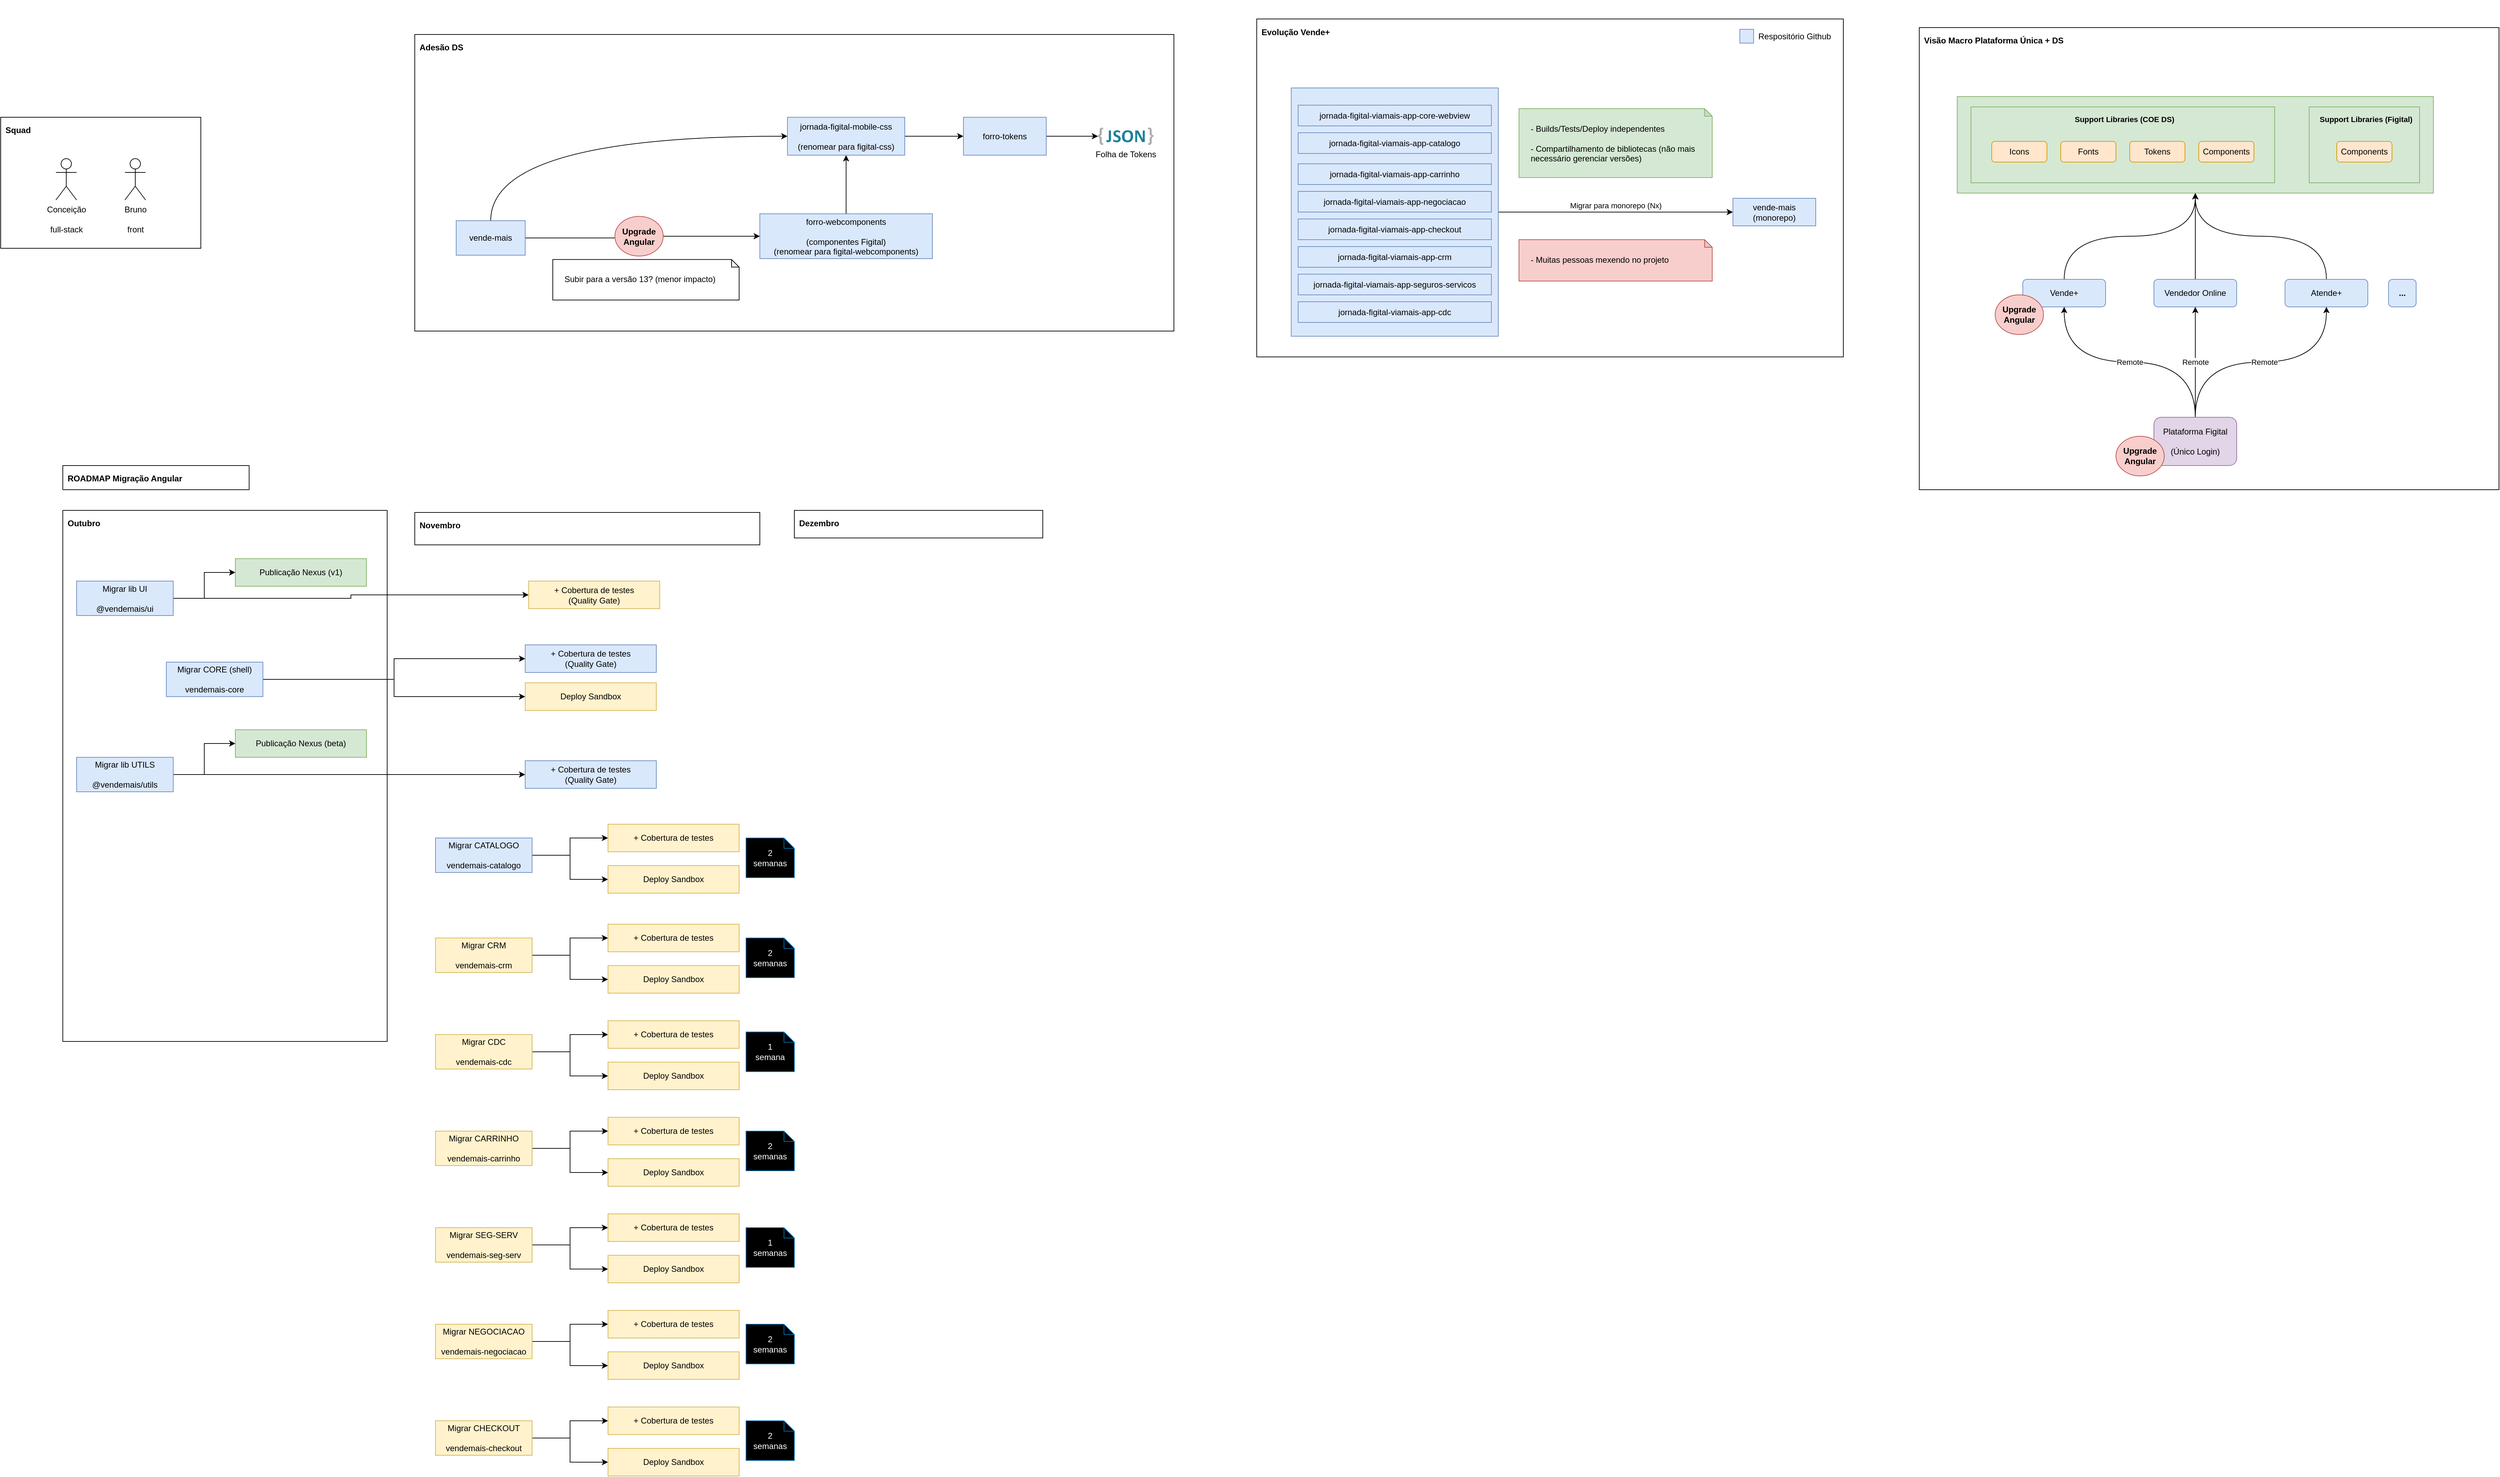 <mxfile version="24.8.3">
  <diagram name="Page-1" id="xi7shshmRlHFJgEPUB2y">
    <mxGraphModel dx="2201" dy="1264" grid="1" gridSize="10" guides="1" tooltips="1" connect="1" arrows="1" fold="1" page="1" pageScale="1" pageWidth="3300" pageHeight="2339" math="0" shadow="0">
      <root>
        <mxCell id="0" />
        <mxCell id="1" parent="0" />
        <mxCell id="oD3bgYSZx1_EezM_nqmY-3" value="Novembro" style="rounded=0;whiteSpace=wrap;html=1;align=left;verticalAlign=top;spacingLeft=5;spacingTop=5;fontStyle=1" vertex="1" parent="1">
          <mxGeometry x="680" y="753" width="500" height="47" as="geometry" />
        </mxCell>
        <mxCell id="oD3bgYSZx1_EezM_nqmY-5" value="Outubro" style="rounded=0;whiteSpace=wrap;html=1;align=left;verticalAlign=top;spacingLeft=5;spacingTop=5;fontStyle=1" vertex="1" parent="1">
          <mxGeometry x="170" y="750" width="470" height="770" as="geometry" />
        </mxCell>
        <mxCell id="uVXglK_rULCIlqvBaK8J-3" value="Squad" style="rounded=0;whiteSpace=wrap;html=1;align=left;verticalAlign=top;spacingLeft=5;spacingTop=5;fontStyle=1" parent="1" vertex="1">
          <mxGeometry x="80" y="180" width="290" height="190" as="geometry" />
        </mxCell>
        <mxCell id="rnujehfUw2kupq6HyYBV-32" value="Evolução Vende+" style="rounded=0;whiteSpace=wrap;html=1;align=left;verticalAlign=top;spacingLeft=5;spacingTop=5;fontStyle=1" parent="1" vertex="1">
          <mxGeometry x="1900" y="37.5" width="850" height="490" as="geometry" />
        </mxCell>
        <mxCell id="rnujehfUw2kupq6HyYBV-54" value="Migrar para monorepo (Nx)" style="edgeStyle=orthogonalEdgeStyle;rounded=0;orthogonalLoop=1;jettySize=auto;html=1;entryX=0;entryY=0.5;entryDx=0;entryDy=0;" parent="1" source="rnujehfUw2kupq6HyYBV-53" target="rnujehfUw2kupq6HyYBV-44" edge="1">
          <mxGeometry y="10" relative="1" as="geometry">
            <mxPoint as="offset" />
          </mxGeometry>
        </mxCell>
        <mxCell id="rnujehfUw2kupq6HyYBV-53" value="" style="rounded=0;whiteSpace=wrap;html=1;align=left;verticalAlign=top;spacingLeft=5;spacingTop=5;fontStyle=1;fillColor=#dae8fc;strokeColor=#6c8ebf;" parent="1" vertex="1">
          <mxGeometry x="1950" y="137.5" width="300" height="360" as="geometry" />
        </mxCell>
        <mxCell id="rnujehfUw2kupq6HyYBV-2" value="Visão Macro Plataforma Única + DS" style="rounded=0;whiteSpace=wrap;html=1;align=left;verticalAlign=top;spacingLeft=5;spacingTop=5;fontStyle=1" parent="1" vertex="1">
          <mxGeometry x="2860" y="50" width="840" height="670" as="geometry" />
        </mxCell>
        <mxCell id="rnujehfUw2kupq6HyYBV-27" value="" style="rounded=0;whiteSpace=wrap;html=1;align=left;verticalAlign=top;spacingLeft=5;spacingTop=5;fontStyle=1;fillColor=#d5e8d4;strokeColor=#82b366;" parent="1" vertex="1">
          <mxGeometry x="2915" y="150" width="690" height="140" as="geometry" />
        </mxCell>
        <mxCell id="rnujehfUw2kupq6HyYBV-28" style="edgeStyle=orthogonalEdgeStyle;rounded=0;orthogonalLoop=1;jettySize=auto;html=1;entryX=0.5;entryY=1;entryDx=0;entryDy=0;curved=1;" parent="1" source="rnujehfUw2kupq6HyYBV-3" target="rnujehfUw2kupq6HyYBV-27" edge="1">
          <mxGeometry relative="1" as="geometry" />
        </mxCell>
        <mxCell id="rnujehfUw2kupq6HyYBV-3" value="Vende+" style="rounded=1;whiteSpace=wrap;html=1;fillColor=#dae8fc;strokeColor=#6c8ebf;" parent="1" vertex="1">
          <mxGeometry x="3010" y="415" width="120" height="40" as="geometry" />
        </mxCell>
        <mxCell id="rnujehfUw2kupq6HyYBV-29" style="edgeStyle=orthogonalEdgeStyle;rounded=0;orthogonalLoop=1;jettySize=auto;html=1;curved=1;entryX=0.5;entryY=1;entryDx=0;entryDy=0;" parent="1" source="rnujehfUw2kupq6HyYBV-4" target="rnujehfUw2kupq6HyYBV-27" edge="1">
          <mxGeometry relative="1" as="geometry">
            <mxPoint x="3260" y="295" as="targetPoint" />
          </mxGeometry>
        </mxCell>
        <mxCell id="rnujehfUw2kupq6HyYBV-4" value="Vendedor Online" style="rounded=1;whiteSpace=wrap;html=1;fillColor=#dae8fc;strokeColor=#6c8ebf;" parent="1" vertex="1">
          <mxGeometry x="3200" y="415" width="120" height="40" as="geometry" />
        </mxCell>
        <mxCell id="rnujehfUw2kupq6HyYBV-30" style="edgeStyle=orthogonalEdgeStyle;rounded=0;orthogonalLoop=1;jettySize=auto;html=1;entryX=0.5;entryY=1;entryDx=0;entryDy=0;curved=1;" parent="1" source="rnujehfUw2kupq6HyYBV-5" target="rnujehfUw2kupq6HyYBV-27" edge="1">
          <mxGeometry relative="1" as="geometry" />
        </mxCell>
        <mxCell id="rnujehfUw2kupq6HyYBV-5" value="Atende+" style="rounded=1;whiteSpace=wrap;html=1;fillColor=#dae8fc;strokeColor=#6c8ebf;" parent="1" vertex="1">
          <mxGeometry x="3390" y="415" width="120" height="40" as="geometry" />
        </mxCell>
        <mxCell id="rnujehfUw2kupq6HyYBV-6" value="Support Libraries (COE DS)" style="rounded=0;whiteSpace=wrap;html=1;align=center;verticalAlign=top;spacingLeft=5;spacingTop=5;fillColor=#d5e8d4;strokeColor=#82b366;fontStyle=1;fontSize=11;" parent="1" vertex="1">
          <mxGeometry x="2935" y="165" width="440" height="110" as="geometry" />
        </mxCell>
        <mxCell id="rnujehfUw2kupq6HyYBV-7" value="Icons" style="rounded=1;whiteSpace=wrap;html=1;fillColor=#ffe6cc;strokeColor=#d79b00;align=center;" parent="1" vertex="1">
          <mxGeometry x="2965" y="215" width="80" height="30" as="geometry" />
        </mxCell>
        <mxCell id="rnujehfUw2kupq6HyYBV-8" value="Fonts" style="rounded=1;whiteSpace=wrap;html=1;fillColor=#ffe6cc;strokeColor=#d79b00;align=center;" parent="1" vertex="1">
          <mxGeometry x="3065" y="215" width="80" height="30" as="geometry" />
        </mxCell>
        <mxCell id="rnujehfUw2kupq6HyYBV-10" value="Tokens" style="rounded=1;whiteSpace=wrap;html=1;fillColor=#ffe6cc;strokeColor=#d79b00;align=center;" parent="1" vertex="1">
          <mxGeometry x="3165" y="215" width="80" height="30" as="geometry" />
        </mxCell>
        <mxCell id="rnujehfUw2kupq6HyYBV-11" value="Components" style="rounded=1;whiteSpace=wrap;html=1;fillColor=#ffe6cc;strokeColor=#d79b00;align=center;" parent="1" vertex="1">
          <mxGeometry x="3265" y="215" width="80" height="30" as="geometry" />
        </mxCell>
        <mxCell id="rnujehfUw2kupq6HyYBV-17" value="Remote" style="edgeStyle=orthogonalEdgeStyle;rounded=0;orthogonalLoop=1;jettySize=auto;html=1;curved=1;exitX=0.5;exitY=0;exitDx=0;exitDy=0;" parent="1" source="rnujehfUw2kupq6HyYBV-14" target="rnujehfUw2kupq6HyYBV-3" edge="1">
          <mxGeometry relative="1" as="geometry" />
        </mxCell>
        <mxCell id="rnujehfUw2kupq6HyYBV-18" value="Remote" style="edgeStyle=orthogonalEdgeStyle;rounded=0;orthogonalLoop=1;jettySize=auto;html=1;entryX=0.5;entryY=1;entryDx=0;entryDy=0;" parent="1" source="rnujehfUw2kupq6HyYBV-14" target="rnujehfUw2kupq6HyYBV-4" edge="1">
          <mxGeometry relative="1" as="geometry" />
        </mxCell>
        <mxCell id="rnujehfUw2kupq6HyYBV-19" value="Remote" style="edgeStyle=orthogonalEdgeStyle;rounded=0;orthogonalLoop=1;jettySize=auto;html=1;entryX=0.5;entryY=1;entryDx=0;entryDy=0;curved=1;exitX=0.5;exitY=0;exitDx=0;exitDy=0;" parent="1" source="rnujehfUw2kupq6HyYBV-14" target="rnujehfUw2kupq6HyYBV-5" edge="1">
          <mxGeometry x="0.025" relative="1" as="geometry">
            <mxPoint as="offset" />
          </mxGeometry>
        </mxCell>
        <mxCell id="rnujehfUw2kupq6HyYBV-14" value="Plataforma Figital&lt;br&gt;&lt;br&gt;(Único Login)" style="rounded=1;whiteSpace=wrap;html=1;fillColor=#e1d5e7;strokeColor=#9673a6;" parent="1" vertex="1">
          <mxGeometry x="3200" y="615" width="120" height="70" as="geometry" />
        </mxCell>
        <mxCell id="rnujehfUw2kupq6HyYBV-20" value="Support Libraries (Figital)" style="rounded=0;whiteSpace=wrap;html=1;align=center;verticalAlign=top;spacingLeft=5;spacingTop=5;fillColor=#d5e8d4;strokeColor=#82b366;fontStyle=1;fontSize=11;" parent="1" vertex="1">
          <mxGeometry x="3425" y="165" width="160" height="110" as="geometry" />
        </mxCell>
        <mxCell id="rnujehfUw2kupq6HyYBV-24" value="Components" style="rounded=1;whiteSpace=wrap;html=1;fillColor=#ffe6cc;strokeColor=#d79b00;align=center;" parent="1" vertex="1">
          <mxGeometry x="3465" y="215" width="80" height="30" as="geometry" />
        </mxCell>
        <mxCell id="rnujehfUw2kupq6HyYBV-31" value="..." style="rounded=1;whiteSpace=wrap;html=1;fillColor=#dae8fc;strokeColor=#6c8ebf;fontStyle=1" parent="1" vertex="1">
          <mxGeometry x="3540" y="415" width="40" height="40" as="geometry" />
        </mxCell>
        <mxCell id="rnujehfUw2kupq6HyYBV-33" value="jornada-figital-viamais-app-core-webview" style="whiteSpace=wrap;html=1;fillColor=#dae8fc;strokeColor=#6c8ebf;" parent="1" vertex="1">
          <mxGeometry x="1960" y="162.5" width="280" height="30" as="geometry" />
        </mxCell>
        <mxCell id="rnujehfUw2kupq6HyYBV-34" value="jornada-figital-viamais-app-catalogo" style="whiteSpace=wrap;html=1;fillColor=#dae8fc;strokeColor=#6c8ebf;" parent="1" vertex="1">
          <mxGeometry x="1960" y="202.5" width="280" height="30" as="geometry" />
        </mxCell>
        <mxCell id="rnujehfUw2kupq6HyYBV-35" value="jornada-figital-viamais-app-carrinho" style="whiteSpace=wrap;html=1;fillColor=#dae8fc;strokeColor=#6c8ebf;" parent="1" vertex="1">
          <mxGeometry x="1960" y="247.5" width="280" height="30" as="geometry" />
        </mxCell>
        <mxCell id="rnujehfUw2kupq6HyYBV-37" value="jornada-figital-viamais-app-negociacao" style="whiteSpace=wrap;html=1;fillColor=#dae8fc;strokeColor=#6c8ebf;" parent="1" vertex="1">
          <mxGeometry x="1960" y="287.5" width="280" height="30" as="geometry" />
        </mxCell>
        <mxCell id="rnujehfUw2kupq6HyYBV-38" value="jornada-figital-viamais-app-checkout" style="whiteSpace=wrap;html=1;fillColor=#dae8fc;strokeColor=#6c8ebf;" parent="1" vertex="1">
          <mxGeometry x="1960" y="327.5" width="280" height="30" as="geometry" />
        </mxCell>
        <mxCell id="rnujehfUw2kupq6HyYBV-39" value="jornada-figital-viamais-app-crm" style="whiteSpace=wrap;html=1;fillColor=#dae8fc;strokeColor=#6c8ebf;" parent="1" vertex="1">
          <mxGeometry x="1960" y="367.5" width="280" height="30" as="geometry" />
        </mxCell>
        <mxCell id="rnujehfUw2kupq6HyYBV-41" value="jornada-figital-viamais-app-seguros-servicos" style="whiteSpace=wrap;html=1;fillColor=#dae8fc;strokeColor=#6c8ebf;" parent="1" vertex="1">
          <mxGeometry x="1960" y="407.5" width="280" height="30" as="geometry" />
        </mxCell>
        <mxCell id="rnujehfUw2kupq6HyYBV-42" value="jornada-figital-viamais-app-cdc" style="whiteSpace=wrap;html=1;fillColor=#dae8fc;strokeColor=#6c8ebf;" parent="1" vertex="1">
          <mxGeometry x="1960" y="447.5" width="280" height="30" as="geometry" />
        </mxCell>
        <mxCell id="rnujehfUw2kupq6HyYBV-44" value="vende-mais&lt;br&gt;(monorepo)" style="whiteSpace=wrap;html=1;fillColor=#dae8fc;strokeColor=#6c8ebf;" parent="1" vertex="1">
          <mxGeometry x="2590" y="297.5" width="120" height="40" as="geometry" />
        </mxCell>
        <mxCell id="rnujehfUw2kupq6HyYBV-51" value="" style="group" parent="1" vertex="1" connectable="0">
          <mxGeometry x="2600" y="47.5" width="144" height="30" as="geometry" />
        </mxCell>
        <mxCell id="rnujehfUw2kupq6HyYBV-45" value="" style="whiteSpace=wrap;html=1;fillColor=#dae8fc;strokeColor=#6c8ebf;" parent="rnujehfUw2kupq6HyYBV-51" vertex="1">
          <mxGeometry y="5" width="20" height="20" as="geometry" />
        </mxCell>
        <mxCell id="rnujehfUw2kupq6HyYBV-46" value="Respositório Github" style="text;html=1;align=center;verticalAlign=middle;resizable=0;points=[];autosize=1;strokeColor=none;fillColor=none;" parent="rnujehfUw2kupq6HyYBV-51" vertex="1">
          <mxGeometry x="14" width="130" height="30" as="geometry" />
        </mxCell>
        <mxCell id="rnujehfUw2kupq6HyYBV-55" value="- Builds/Tests/Deploy independentes&lt;div&gt;&lt;br&gt;&lt;/div&gt;&lt;div&gt;- Compartilhamento de bibliotecas (não mais necessário gerenciar versões)&lt;/div&gt;" style="shape=note;whiteSpace=wrap;html=1;backgroundOutline=1;darkOpacity=0.05;size=11;align=left;spacingLeft=15;verticalAlign=top;spacingTop=15;fillColor=#d5e8d4;strokeColor=#82b366;" parent="1" vertex="1">
          <mxGeometry x="2280" y="167.5" width="280" height="100" as="geometry" />
        </mxCell>
        <mxCell id="rnujehfUw2kupq6HyYBV-56" value="- Muitas pessoas mexendo no projeto" style="shape=note;whiteSpace=wrap;html=1;backgroundOutline=1;darkOpacity=0.05;size=11;align=left;spacingLeft=15;verticalAlign=top;spacingTop=15;fillColor=#f8cecc;strokeColor=#b85450;" parent="1" vertex="1">
          <mxGeometry x="2280" y="357.5" width="280" height="60" as="geometry" />
        </mxCell>
        <mxCell id="rnujehfUw2kupq6HyYBV-57" value="Adesão DS" style="rounded=0;whiteSpace=wrap;html=1;align=left;verticalAlign=top;spacingLeft=5;spacingTop=5;fontStyle=1" parent="1" vertex="1">
          <mxGeometry x="680" y="60" width="1100" height="430" as="geometry" />
        </mxCell>
        <mxCell id="rnujehfUw2kupq6HyYBV-60" style="edgeStyle=orthogonalEdgeStyle;rounded=0;orthogonalLoop=1;jettySize=auto;html=1;entryX=0.5;entryY=1;entryDx=0;entryDy=0;" parent="1" source="rnujehfUw2kupq6HyYBV-58" target="rnujehfUw2kupq6HyYBV-59" edge="1">
          <mxGeometry relative="1" as="geometry" />
        </mxCell>
        <mxCell id="rnujehfUw2kupq6HyYBV-58" value="forro-webcomponents&lt;br&gt;&lt;br&gt;(componentes Figital)&lt;div&gt;(renomear para figital-webcomponents)&lt;/div&gt;" style="whiteSpace=wrap;html=1;fillColor=#dae8fc;strokeColor=#6c8ebf;" parent="1" vertex="1">
          <mxGeometry x="1180" y="320" width="250" height="65" as="geometry" />
        </mxCell>
        <mxCell id="uVXglK_rULCIlqvBaK8J-21" style="edgeStyle=orthogonalEdgeStyle;rounded=0;orthogonalLoop=1;jettySize=auto;html=1;exitX=1;exitY=0.5;exitDx=0;exitDy=0;curved=1;" parent="1" source="uVXglK_rULCIlqvBaK8J-30" target="uVXglK_rULCIlqvBaK8J-20" edge="1">
          <mxGeometry relative="1" as="geometry">
            <mxPoint x="1530" y="208" as="sourcePoint" />
          </mxGeometry>
        </mxCell>
        <mxCell id="uVXglK_rULCIlqvBaK8J-31" style="edgeStyle=orthogonalEdgeStyle;rounded=0;orthogonalLoop=1;jettySize=auto;html=1;entryX=0;entryY=0.5;entryDx=0;entryDy=0;" parent="1" source="rnujehfUw2kupq6HyYBV-59" target="uVXglK_rULCIlqvBaK8J-30" edge="1">
          <mxGeometry relative="1" as="geometry" />
        </mxCell>
        <mxCell id="rnujehfUw2kupq6HyYBV-59" value="jornada-figital-mobile-css&lt;br&gt;&lt;br&gt;(renomear para&amp;nbsp;&lt;span style=&quot;background-color: initial;&quot;&gt;figital-css)&lt;/span&gt;" style="whiteSpace=wrap;html=1;fillColor=#dae8fc;strokeColor=#6c8ebf;" parent="1" vertex="1">
          <mxGeometry x="1220" y="180" width="170" height="55" as="geometry" />
        </mxCell>
        <mxCell id="rnujehfUw2kupq6HyYBV-62" style="edgeStyle=orthogonalEdgeStyle;rounded=0;orthogonalLoop=1;jettySize=auto;html=1;entryX=0;entryY=0.5;entryDx=0;entryDy=0;curved=1;exitX=0.5;exitY=0;exitDx=0;exitDy=0;" parent="1" source="rnujehfUw2kupq6HyYBV-61" target="rnujehfUw2kupq6HyYBV-59" edge="1">
          <mxGeometry relative="1" as="geometry" />
        </mxCell>
        <mxCell id="rnujehfUw2kupq6HyYBV-63" style="edgeStyle=orthogonalEdgeStyle;rounded=0;orthogonalLoop=1;jettySize=auto;html=1;entryX=0;entryY=0.5;entryDx=0;entryDy=0;" parent="1" source="rnujehfUw2kupq6HyYBV-61" target="rnujehfUw2kupq6HyYBV-58" edge="1">
          <mxGeometry relative="1" as="geometry" />
        </mxCell>
        <mxCell id="rnujehfUw2kupq6HyYBV-61" value="vende-mais" style="whiteSpace=wrap;html=1;fillColor=#dae8fc;strokeColor=#6c8ebf;" parent="1" vertex="1">
          <mxGeometry x="740" y="330" width="100" height="50" as="geometry" />
        </mxCell>
        <mxCell id="rnujehfUw2kupq6HyYBV-64" value="Upgrade Angular" style="ellipse;whiteSpace=wrap;html=1;fillColor=#f8cecc;strokeColor=#b85450;fontStyle=1" parent="1" vertex="1">
          <mxGeometry x="970" y="323.75" width="70" height="57.5" as="geometry" />
        </mxCell>
        <mxCell id="uVXglK_rULCIlqvBaK8J-1" value="Subir para a versão 13? (menor impacto)" style="shape=note;whiteSpace=wrap;html=1;backgroundOutline=1;darkOpacity=0.05;size=11;align=left;spacingLeft=15;verticalAlign=top;spacingTop=15;" parent="1" vertex="1">
          <mxGeometry x="880" y="386.25" width="270" height="58.75" as="geometry" />
        </mxCell>
        <mxCell id="uVXglK_rULCIlqvBaK8J-5" value="Conceição&lt;br&gt;&lt;br&gt;&lt;div&gt;full-stack&lt;/div&gt;" style="shape=umlActor;verticalLabelPosition=bottom;verticalAlign=top;html=1;outlineConnect=0;" parent="1" vertex="1">
          <mxGeometry x="160" y="240" width="30" height="60" as="geometry" />
        </mxCell>
        <mxCell id="uVXglK_rULCIlqvBaK8J-6" value="Bruno&lt;br&gt;&lt;br&gt;front" style="shape=umlActor;verticalLabelPosition=bottom;verticalAlign=top;html=1;outlineConnect=0;" parent="1" vertex="1">
          <mxGeometry x="260" y="240" width="30" height="60" as="geometry" />
        </mxCell>
        <mxCell id="uVXglK_rULCIlqvBaK8J-8" value="" style="shape=image;html=1;verticalAlign=top;verticalLabelPosition=bottom;labelBackgroundColor=#ffffff;imageAspect=0;aspect=fixed;image=https://cdn1.iconfinder.com/data/icons/icons-for-a-site-1/64/advantage_accuracy-128.png" parent="1" vertex="1">
          <mxGeometry x="3235" y="10" width="90" height="90" as="geometry" />
        </mxCell>
        <mxCell id="uVXglK_rULCIlqvBaK8J-16" value="Upgrade Angular" style="ellipse;whiteSpace=wrap;html=1;fillColor=#f8cecc;strokeColor=#b85450;fontStyle=1" parent="1" vertex="1">
          <mxGeometry x="2970" y="437.5" width="70" height="57.5" as="geometry" />
        </mxCell>
        <mxCell id="uVXglK_rULCIlqvBaK8J-17" value="Upgrade Angular" style="ellipse;whiteSpace=wrap;html=1;fillColor=#f8cecc;strokeColor=#b85450;fontStyle=1" parent="1" vertex="1">
          <mxGeometry x="3145" y="642.5" width="70" height="57.5" as="geometry" />
        </mxCell>
        <mxCell id="uVXglK_rULCIlqvBaK8J-20" value="Folha de Tokens" style="dashed=0;outlineConnect=0;html=1;align=center;labelPosition=center;verticalLabelPosition=bottom;verticalAlign=top;shape=mxgraph.weblogos.json_2" parent="1" vertex="1">
          <mxGeometry x="1670" y="194.9" width="80.4" height="25.2" as="geometry" />
        </mxCell>
        <mxCell id="uVXglK_rULCIlqvBaK8J-30" value="forro-tokens" style="whiteSpace=wrap;html=1;fillColor=#dae8fc;strokeColor=#6c8ebf;" parent="1" vertex="1">
          <mxGeometry x="1475" y="180" width="120" height="55" as="geometry" />
        </mxCell>
        <mxCell id="oD3bgYSZx1_EezM_nqmY-2" value="ROADMAP Migração Angular" style="rounded=0;whiteSpace=wrap;html=1;align=left;verticalAlign=top;spacingLeft=5;spacingTop=5;fontStyle=1" vertex="1" parent="1">
          <mxGeometry x="170" y="685" width="270" height="35" as="geometry" />
        </mxCell>
        <mxCell id="oD3bgYSZx1_EezM_nqmY-30" style="edgeStyle=orthogonalEdgeStyle;rounded=0;orthogonalLoop=1;jettySize=auto;html=1;entryX=0;entryY=0.5;entryDx=0;entryDy=0;" edge="1" parent="1" source="oD3bgYSZx1_EezM_nqmY-6" target="oD3bgYSZx1_EezM_nqmY-7">
          <mxGeometry relative="1" as="geometry" />
        </mxCell>
        <mxCell id="oD3bgYSZx1_EezM_nqmY-31" style="edgeStyle=orthogonalEdgeStyle;rounded=0;orthogonalLoop=1;jettySize=auto;html=1;entryX=0;entryY=0.5;entryDx=0;entryDy=0;" edge="1" parent="1" source="oD3bgYSZx1_EezM_nqmY-6" target="oD3bgYSZx1_EezM_nqmY-15">
          <mxGeometry relative="1" as="geometry" />
        </mxCell>
        <mxCell id="oD3bgYSZx1_EezM_nqmY-6" value="Migrar lib UTILS&lt;div&gt;&lt;br&gt;&lt;div&gt;@vendemais/utils&lt;/div&gt;&lt;/div&gt;" style="whiteSpace=wrap;html=1;fillColor=#dae8fc;strokeColor=#6c8ebf;" vertex="1" parent="1">
          <mxGeometry x="190" y="1108" width="140" height="50" as="geometry" />
        </mxCell>
        <mxCell id="oD3bgYSZx1_EezM_nqmY-7" value="Publicação Nexus (beta)" style="whiteSpace=wrap;html=1;fillColor=#d5e8d4;strokeColor=#82b366;" vertex="1" parent="1">
          <mxGeometry x="420" y="1068" width="190" height="40" as="geometry" />
        </mxCell>
        <mxCell id="oD3bgYSZx1_EezM_nqmY-33" style="edgeStyle=orthogonalEdgeStyle;rounded=0;orthogonalLoop=1;jettySize=auto;html=1;entryX=0;entryY=0.5;entryDx=0;entryDy=0;" edge="1" parent="1" source="oD3bgYSZx1_EezM_nqmY-10" target="oD3bgYSZx1_EezM_nqmY-11">
          <mxGeometry relative="1" as="geometry" />
        </mxCell>
        <mxCell id="oD3bgYSZx1_EezM_nqmY-34" style="edgeStyle=orthogonalEdgeStyle;rounded=0;orthogonalLoop=1;jettySize=auto;html=1;entryX=0;entryY=0.5;entryDx=0;entryDy=0;" edge="1" parent="1" source="oD3bgYSZx1_EezM_nqmY-10" target="oD3bgYSZx1_EezM_nqmY-13">
          <mxGeometry relative="1" as="geometry" />
        </mxCell>
        <mxCell id="oD3bgYSZx1_EezM_nqmY-10" value="Migrar CORE (shell)&lt;div&gt;&lt;br&gt;&lt;div&gt;vendemais-core&lt;/div&gt;&lt;/div&gt;" style="whiteSpace=wrap;html=1;fillColor=#dae8fc;strokeColor=#6c8ebf;" vertex="1" parent="1">
          <mxGeometry x="320" y="970" width="140" height="50" as="geometry" />
        </mxCell>
        <mxCell id="oD3bgYSZx1_EezM_nqmY-11" value="+ Cobertura de testes&lt;div&gt;(Quality Gate)&lt;/div&gt;" style="whiteSpace=wrap;html=1;fillColor=#dae8fc;strokeColor=#6c8ebf;" vertex="1" parent="1">
          <mxGeometry x="840" y="945" width="190" height="40" as="geometry" />
        </mxCell>
        <mxCell id="oD3bgYSZx1_EezM_nqmY-13" value="Deploy Sandbox" style="whiteSpace=wrap;html=1;fillColor=#fff2cc;strokeColor=#d6b656;" vertex="1" parent="1">
          <mxGeometry x="840" y="1000" width="190" height="40" as="geometry" />
        </mxCell>
        <mxCell id="oD3bgYSZx1_EezM_nqmY-15" value="+ Cobertura de testes&lt;div&gt;(Quality Gate)&lt;/div&gt;" style="whiteSpace=wrap;html=1;fillColor=#dae8fc;strokeColor=#6c8ebf;" vertex="1" parent="1">
          <mxGeometry x="840" y="1113" width="190" height="40" as="geometry" />
        </mxCell>
        <mxCell id="oD3bgYSZx1_EezM_nqmY-17" style="edgeStyle=orthogonalEdgeStyle;rounded=0;orthogonalLoop=1;jettySize=auto;html=1;entryX=0;entryY=0.5;entryDx=0;entryDy=0;" edge="1" source="oD3bgYSZx1_EezM_nqmY-19" target="oD3bgYSZx1_EezM_nqmY-20" parent="1">
          <mxGeometry relative="1" as="geometry" />
        </mxCell>
        <mxCell id="oD3bgYSZx1_EezM_nqmY-32" style="edgeStyle=orthogonalEdgeStyle;rounded=0;orthogonalLoop=1;jettySize=auto;html=1;entryX=0;entryY=0.5;entryDx=0;entryDy=0;" edge="1" parent="1" source="oD3bgYSZx1_EezM_nqmY-19" target="oD3bgYSZx1_EezM_nqmY-21">
          <mxGeometry relative="1" as="geometry" />
        </mxCell>
        <mxCell id="oD3bgYSZx1_EezM_nqmY-19" value="Migrar CATALOGO&lt;div&gt;&lt;br&gt;&lt;div&gt;vendemais-catalogo&lt;/div&gt;&lt;/div&gt;" style="whiteSpace=wrap;html=1;fillColor=#dae8fc;strokeColor=#6c8ebf;" vertex="1" parent="1">
          <mxGeometry x="710" y="1225" width="140" height="50" as="geometry" />
        </mxCell>
        <mxCell id="oD3bgYSZx1_EezM_nqmY-20" value="+ Cobertura de testes" style="whiteSpace=wrap;html=1;fillColor=#fff2cc;strokeColor=#d6b656;" vertex="1" parent="1">
          <mxGeometry x="960" y="1205" width="190" height="40" as="geometry" />
        </mxCell>
        <mxCell id="oD3bgYSZx1_EezM_nqmY-21" value="Deploy Sandbox" style="whiteSpace=wrap;html=1;fillColor=#fff2cc;strokeColor=#d6b656;" vertex="1" parent="1">
          <mxGeometry x="960" y="1265" width="190" height="40" as="geometry" />
        </mxCell>
        <mxCell id="oD3bgYSZx1_EezM_nqmY-22" style="edgeStyle=orthogonalEdgeStyle;rounded=0;orthogonalLoop=1;jettySize=auto;html=1;entryX=0;entryY=0.5;entryDx=0;entryDy=0;" edge="1" source="oD3bgYSZx1_EezM_nqmY-24" target="oD3bgYSZx1_EezM_nqmY-25" parent="1">
          <mxGeometry relative="1" as="geometry" />
        </mxCell>
        <mxCell id="oD3bgYSZx1_EezM_nqmY-23" style="edgeStyle=orthogonalEdgeStyle;rounded=0;orthogonalLoop=1;jettySize=auto;html=1;entryX=0;entryY=0.5;entryDx=0;entryDy=0;" edge="1" source="oD3bgYSZx1_EezM_nqmY-24" target="oD3bgYSZx1_EezM_nqmY-26" parent="1">
          <mxGeometry relative="1" as="geometry" />
        </mxCell>
        <mxCell id="oD3bgYSZx1_EezM_nqmY-24" value="Migrar lib UI&lt;div&gt;&lt;br&gt;&lt;div&gt;@vendemais/ui&lt;/div&gt;&lt;/div&gt;" style="whiteSpace=wrap;html=1;fillColor=#dae8fc;strokeColor=#6c8ebf;" vertex="1" parent="1">
          <mxGeometry x="190" y="852.5" width="140" height="50" as="geometry" />
        </mxCell>
        <mxCell id="oD3bgYSZx1_EezM_nqmY-25" value="Publicação Nexus (v1)" style="whiteSpace=wrap;html=1;fillColor=#d5e8d4;strokeColor=#82b366;" vertex="1" parent="1">
          <mxGeometry x="420" y="820" width="190" height="40" as="geometry" />
        </mxCell>
        <mxCell id="oD3bgYSZx1_EezM_nqmY-26" value="+ Cobertura de testes&lt;br&gt;(Quality Gate)" style="whiteSpace=wrap;html=1;fillColor=#fff2cc;strokeColor=#d6b656;" vertex="1" parent="1">
          <mxGeometry x="845" y="852.5" width="190" height="40" as="geometry" />
        </mxCell>
        <mxCell id="oD3bgYSZx1_EezM_nqmY-28" value="Dezembro" style="rounded=0;whiteSpace=wrap;html=1;align=left;verticalAlign=top;spacingLeft=5;spacingTop=5;fontStyle=1" vertex="1" parent="1">
          <mxGeometry x="1230" y="750" width="360" height="40" as="geometry" />
        </mxCell>
        <mxCell id="oD3bgYSZx1_EezM_nqmY-35" style="edgeStyle=orthogonalEdgeStyle;rounded=0;orthogonalLoop=1;jettySize=auto;html=1;entryX=0;entryY=0.5;entryDx=0;entryDy=0;fillColor=#fff2cc;strokeColor=#000000;" edge="1" source="oD3bgYSZx1_EezM_nqmY-37" target="oD3bgYSZx1_EezM_nqmY-38" parent="1">
          <mxGeometry relative="1" as="geometry" />
        </mxCell>
        <mxCell id="oD3bgYSZx1_EezM_nqmY-36" style="edgeStyle=orthogonalEdgeStyle;rounded=0;orthogonalLoop=1;jettySize=auto;html=1;entryX=0;entryY=0.5;entryDx=0;entryDy=0;fillColor=#fff2cc;strokeColor=#000000;" edge="1" source="oD3bgYSZx1_EezM_nqmY-37" target="oD3bgYSZx1_EezM_nqmY-39" parent="1">
          <mxGeometry relative="1" as="geometry" />
        </mxCell>
        <mxCell id="oD3bgYSZx1_EezM_nqmY-37" value="Migrar CRM&lt;div&gt;&lt;br&gt;&lt;div&gt;vendemais-crm&lt;/div&gt;&lt;/div&gt;" style="whiteSpace=wrap;html=1;fillColor=#fff2cc;strokeColor=#d6b656;" vertex="1" parent="1">
          <mxGeometry x="710" y="1370" width="140" height="50" as="geometry" />
        </mxCell>
        <mxCell id="oD3bgYSZx1_EezM_nqmY-38" value="+ Cobertura de testes" style="whiteSpace=wrap;html=1;fillColor=#fff2cc;strokeColor=#d6b656;" vertex="1" parent="1">
          <mxGeometry x="960" y="1350" width="190" height="40" as="geometry" />
        </mxCell>
        <mxCell id="oD3bgYSZx1_EezM_nqmY-39" value="Deploy Sandbox" style="whiteSpace=wrap;html=1;fillColor=#fff2cc;strokeColor=#d6b656;" vertex="1" parent="1">
          <mxGeometry x="960" y="1410" width="190" height="40" as="geometry" />
        </mxCell>
        <mxCell id="oD3bgYSZx1_EezM_nqmY-45" style="edgeStyle=orthogonalEdgeStyle;rounded=0;orthogonalLoop=1;jettySize=auto;html=1;entryX=0;entryY=0.5;entryDx=0;entryDy=0;fillColor=#fff2cc;strokeColor=#000000;" edge="1" source="oD3bgYSZx1_EezM_nqmY-47" target="oD3bgYSZx1_EezM_nqmY-48" parent="1">
          <mxGeometry relative="1" as="geometry" />
        </mxCell>
        <mxCell id="oD3bgYSZx1_EezM_nqmY-46" style="edgeStyle=orthogonalEdgeStyle;rounded=0;orthogonalLoop=1;jettySize=auto;html=1;entryX=0;entryY=0.5;entryDx=0;entryDy=0;fillColor=#fff2cc;strokeColor=#000000;" edge="1" source="oD3bgYSZx1_EezM_nqmY-47" target="oD3bgYSZx1_EezM_nqmY-49" parent="1">
          <mxGeometry relative="1" as="geometry" />
        </mxCell>
        <mxCell id="oD3bgYSZx1_EezM_nqmY-47" value="Migrar CARRINHO&lt;div&gt;&lt;br&gt;&lt;div&gt;vendemais-carrinho&lt;/div&gt;&lt;/div&gt;" style="whiteSpace=wrap;html=1;fillColor=#fff2cc;strokeColor=#d6b656;" vertex="1" parent="1">
          <mxGeometry x="710" y="1650" width="140" height="50" as="geometry" />
        </mxCell>
        <mxCell id="oD3bgYSZx1_EezM_nqmY-48" value="+ Cobertura de testes" style="whiteSpace=wrap;html=1;fillColor=#fff2cc;strokeColor=#d6b656;" vertex="1" parent="1">
          <mxGeometry x="960" y="1630" width="190" height="40" as="geometry" />
        </mxCell>
        <mxCell id="oD3bgYSZx1_EezM_nqmY-49" value="Deploy Sandbox" style="whiteSpace=wrap;html=1;fillColor=#fff2cc;strokeColor=#d6b656;" vertex="1" parent="1">
          <mxGeometry x="960" y="1690" width="190" height="40" as="geometry" />
        </mxCell>
        <mxCell id="oD3bgYSZx1_EezM_nqmY-50" style="edgeStyle=orthogonalEdgeStyle;rounded=0;orthogonalLoop=1;jettySize=auto;html=1;entryX=0;entryY=0.5;entryDx=0;entryDy=0;fillColor=#fff2cc;strokeColor=#000000;" edge="1" source="oD3bgYSZx1_EezM_nqmY-52" target="oD3bgYSZx1_EezM_nqmY-53" parent="1">
          <mxGeometry relative="1" as="geometry" />
        </mxCell>
        <mxCell id="oD3bgYSZx1_EezM_nqmY-51" style="edgeStyle=orthogonalEdgeStyle;rounded=0;orthogonalLoop=1;jettySize=auto;html=1;entryX=0;entryY=0.5;entryDx=0;entryDy=0;fillColor=#fff2cc;strokeColor=#000000;" edge="1" source="oD3bgYSZx1_EezM_nqmY-52" target="oD3bgYSZx1_EezM_nqmY-54" parent="1">
          <mxGeometry relative="1" as="geometry" />
        </mxCell>
        <mxCell id="oD3bgYSZx1_EezM_nqmY-52" value="Migrar CDC&lt;div&gt;&lt;br&gt;&lt;div&gt;vendemais-cdc&lt;/div&gt;&lt;/div&gt;" style="whiteSpace=wrap;html=1;fillColor=#fff2cc;strokeColor=#d6b656;" vertex="1" parent="1">
          <mxGeometry x="710" y="1510" width="140" height="50" as="geometry" />
        </mxCell>
        <mxCell id="oD3bgYSZx1_EezM_nqmY-53" value="+ Cobertura de testes" style="whiteSpace=wrap;html=1;fillColor=#fff2cc;strokeColor=#d6b656;" vertex="1" parent="1">
          <mxGeometry x="960" y="1490" width="190" height="40" as="geometry" />
        </mxCell>
        <mxCell id="oD3bgYSZx1_EezM_nqmY-54" value="Deploy Sandbox" style="whiteSpace=wrap;html=1;fillColor=#fff2cc;strokeColor=#d6b656;" vertex="1" parent="1">
          <mxGeometry x="960" y="1550" width="190" height="40" as="geometry" />
        </mxCell>
        <mxCell id="oD3bgYSZx1_EezM_nqmY-55" style="edgeStyle=orthogonalEdgeStyle;rounded=0;orthogonalLoop=1;jettySize=auto;html=1;entryX=0;entryY=0.5;entryDx=0;entryDy=0;fillColor=#fff2cc;strokeColor=#000000;" edge="1" source="oD3bgYSZx1_EezM_nqmY-57" target="oD3bgYSZx1_EezM_nqmY-58" parent="1">
          <mxGeometry relative="1" as="geometry" />
        </mxCell>
        <mxCell id="oD3bgYSZx1_EezM_nqmY-56" style="edgeStyle=orthogonalEdgeStyle;rounded=0;orthogonalLoop=1;jettySize=auto;html=1;entryX=0;entryY=0.5;entryDx=0;entryDy=0;fillColor=#fff2cc;strokeColor=#000000;" edge="1" source="oD3bgYSZx1_EezM_nqmY-57" target="oD3bgYSZx1_EezM_nqmY-59" parent="1">
          <mxGeometry relative="1" as="geometry" />
        </mxCell>
        <mxCell id="oD3bgYSZx1_EezM_nqmY-57" value="Migrar SEG-SERV&lt;div&gt;&lt;br&gt;&lt;div&gt;vendemais-seg-serv&lt;/div&gt;&lt;/div&gt;" style="whiteSpace=wrap;html=1;fillColor=#fff2cc;strokeColor=#d6b656;" vertex="1" parent="1">
          <mxGeometry x="710" y="1790" width="140" height="50" as="geometry" />
        </mxCell>
        <mxCell id="oD3bgYSZx1_EezM_nqmY-58" value="+ Cobertura de testes" style="whiteSpace=wrap;html=1;fillColor=#fff2cc;strokeColor=#d6b656;" vertex="1" parent="1">
          <mxGeometry x="960" y="1770" width="190" height="40" as="geometry" />
        </mxCell>
        <mxCell id="oD3bgYSZx1_EezM_nqmY-59" value="Deploy Sandbox" style="whiteSpace=wrap;html=1;fillColor=#fff2cc;strokeColor=#d6b656;" vertex="1" parent="1">
          <mxGeometry x="960" y="1830" width="190" height="40" as="geometry" />
        </mxCell>
        <mxCell id="oD3bgYSZx1_EezM_nqmY-60" style="edgeStyle=orthogonalEdgeStyle;rounded=0;orthogonalLoop=1;jettySize=auto;html=1;entryX=0;entryY=0.5;entryDx=0;entryDy=0;fillColor=#fff2cc;strokeColor=#000000;" edge="1" source="oD3bgYSZx1_EezM_nqmY-62" target="oD3bgYSZx1_EezM_nqmY-63" parent="1">
          <mxGeometry relative="1" as="geometry" />
        </mxCell>
        <mxCell id="oD3bgYSZx1_EezM_nqmY-61" style="edgeStyle=orthogonalEdgeStyle;rounded=0;orthogonalLoop=1;jettySize=auto;html=1;entryX=0;entryY=0.5;entryDx=0;entryDy=0;fillColor=#fff2cc;strokeColor=#000000;" edge="1" source="oD3bgYSZx1_EezM_nqmY-62" target="oD3bgYSZx1_EezM_nqmY-64" parent="1">
          <mxGeometry relative="1" as="geometry" />
        </mxCell>
        <mxCell id="oD3bgYSZx1_EezM_nqmY-62" value="Migrar NEGOCIACAO&lt;div&gt;&lt;br&gt;&lt;div&gt;vendemais-negociacao&lt;/div&gt;&lt;/div&gt;" style="whiteSpace=wrap;html=1;fillColor=#fff2cc;strokeColor=#d6b656;" vertex="1" parent="1">
          <mxGeometry x="710" y="1930" width="140" height="50" as="geometry" />
        </mxCell>
        <mxCell id="oD3bgYSZx1_EezM_nqmY-63" value="+ Cobertura de testes" style="whiteSpace=wrap;html=1;fillColor=#fff2cc;strokeColor=#d6b656;" vertex="1" parent="1">
          <mxGeometry x="960" y="1910" width="190" height="40" as="geometry" />
        </mxCell>
        <mxCell id="oD3bgYSZx1_EezM_nqmY-64" value="Deploy Sandbox" style="whiteSpace=wrap;html=1;fillColor=#fff2cc;strokeColor=#d6b656;" vertex="1" parent="1">
          <mxGeometry x="960" y="1970" width="190" height="40" as="geometry" />
        </mxCell>
        <mxCell id="oD3bgYSZx1_EezM_nqmY-65" style="edgeStyle=orthogonalEdgeStyle;rounded=0;orthogonalLoop=1;jettySize=auto;html=1;entryX=0;entryY=0.5;entryDx=0;entryDy=0;fillColor=#fff2cc;strokeColor=#000000;" edge="1" source="oD3bgYSZx1_EezM_nqmY-67" target="oD3bgYSZx1_EezM_nqmY-68" parent="1">
          <mxGeometry relative="1" as="geometry" />
        </mxCell>
        <mxCell id="oD3bgYSZx1_EezM_nqmY-66" style="edgeStyle=orthogonalEdgeStyle;rounded=0;orthogonalLoop=1;jettySize=auto;html=1;entryX=0;entryY=0.5;entryDx=0;entryDy=0;fillColor=#fff2cc;strokeColor=#000000;" edge="1" source="oD3bgYSZx1_EezM_nqmY-67" target="oD3bgYSZx1_EezM_nqmY-69" parent="1">
          <mxGeometry relative="1" as="geometry" />
        </mxCell>
        <mxCell id="oD3bgYSZx1_EezM_nqmY-67" value="Migrar CHECKOUT&lt;div&gt;&lt;br&gt;&lt;div&gt;vendemais-checkout&lt;/div&gt;&lt;/div&gt;" style="whiteSpace=wrap;html=1;fillColor=#fff2cc;strokeColor=#d6b656;" vertex="1" parent="1">
          <mxGeometry x="710" y="2070" width="140" height="50" as="geometry" />
        </mxCell>
        <mxCell id="oD3bgYSZx1_EezM_nqmY-68" value="+ Cobertura de testes" style="whiteSpace=wrap;html=1;fillColor=#fff2cc;strokeColor=#d6b656;" vertex="1" parent="1">
          <mxGeometry x="960" y="2050" width="190" height="40" as="geometry" />
        </mxCell>
        <mxCell id="oD3bgYSZx1_EezM_nqmY-69" value="Deploy Sandbox" style="whiteSpace=wrap;html=1;fillColor=#fff2cc;strokeColor=#d6b656;" vertex="1" parent="1">
          <mxGeometry x="960" y="2110" width="190" height="40" as="geometry" />
        </mxCell>
        <mxCell id="oD3bgYSZx1_EezM_nqmY-71" value="2&lt;div&gt;semanas&lt;/div&gt;" style="shape=note;whiteSpace=wrap;html=1;backgroundOutline=1;darkOpacity=0.05;size=15;fillColor=#000000;strokeColor=#006EAF;fontColor=#ffffff;" vertex="1" parent="1">
          <mxGeometry x="1160" y="1225" width="70" height="57.5" as="geometry" />
        </mxCell>
        <mxCell id="oD3bgYSZx1_EezM_nqmY-72" value="2&lt;div&gt;semanas&lt;/div&gt;" style="shape=note;whiteSpace=wrap;html=1;backgroundOutline=1;darkOpacity=0.05;size=15;fillColor=#000000;strokeColor=#006EAF;fontColor=#ffffff;" vertex="1" parent="1">
          <mxGeometry x="1160" y="1370" width="70" height="57.5" as="geometry" />
        </mxCell>
        <mxCell id="oD3bgYSZx1_EezM_nqmY-74" value="1&lt;br&gt;&lt;div&gt;semana&lt;/div&gt;" style="shape=note;whiteSpace=wrap;html=1;backgroundOutline=1;darkOpacity=0.05;size=15;fillColor=#000000;strokeColor=#006EAF;fontColor=#ffffff;" vertex="1" parent="1">
          <mxGeometry x="1160" y="1506.25" width="70" height="57.5" as="geometry" />
        </mxCell>
        <mxCell id="oD3bgYSZx1_EezM_nqmY-75" value="2&lt;br&gt;&lt;div&gt;semanas&lt;/div&gt;" style="shape=note;whiteSpace=wrap;html=1;backgroundOutline=1;darkOpacity=0.05;size=15;fillColor=#000000;strokeColor=#006EAF;fontColor=#ffffff;" vertex="1" parent="1">
          <mxGeometry x="1160" y="1650" width="70" height="57.5" as="geometry" />
        </mxCell>
        <mxCell id="oD3bgYSZx1_EezM_nqmY-76" value="1&lt;br&gt;&lt;div&gt;semanas&lt;/div&gt;" style="shape=note;whiteSpace=wrap;html=1;backgroundOutline=1;darkOpacity=0.05;size=15;fillColor=#000000;strokeColor=#006EAF;fontColor=#ffffff;" vertex="1" parent="1">
          <mxGeometry x="1160" y="1790" width="70" height="57.5" as="geometry" />
        </mxCell>
        <mxCell id="oD3bgYSZx1_EezM_nqmY-77" value="2&lt;br&gt;&lt;div&gt;semanas&lt;/div&gt;" style="shape=note;whiteSpace=wrap;html=1;backgroundOutline=1;darkOpacity=0.05;size=15;fillColor=#000000;strokeColor=#006EAF;fontColor=#ffffff;" vertex="1" parent="1">
          <mxGeometry x="1160" y="1930" width="70" height="57.5" as="geometry" />
        </mxCell>
        <mxCell id="oD3bgYSZx1_EezM_nqmY-78" value="2&lt;br&gt;&lt;div&gt;semanas&lt;/div&gt;" style="shape=note;whiteSpace=wrap;html=1;backgroundOutline=1;darkOpacity=0.05;size=15;fillColor=#000000;strokeColor=#006EAF;fontColor=#ffffff;" vertex="1" parent="1">
          <mxGeometry x="1160" y="2070" width="70" height="57.5" as="geometry" />
        </mxCell>
      </root>
    </mxGraphModel>
  </diagram>
</mxfile>
